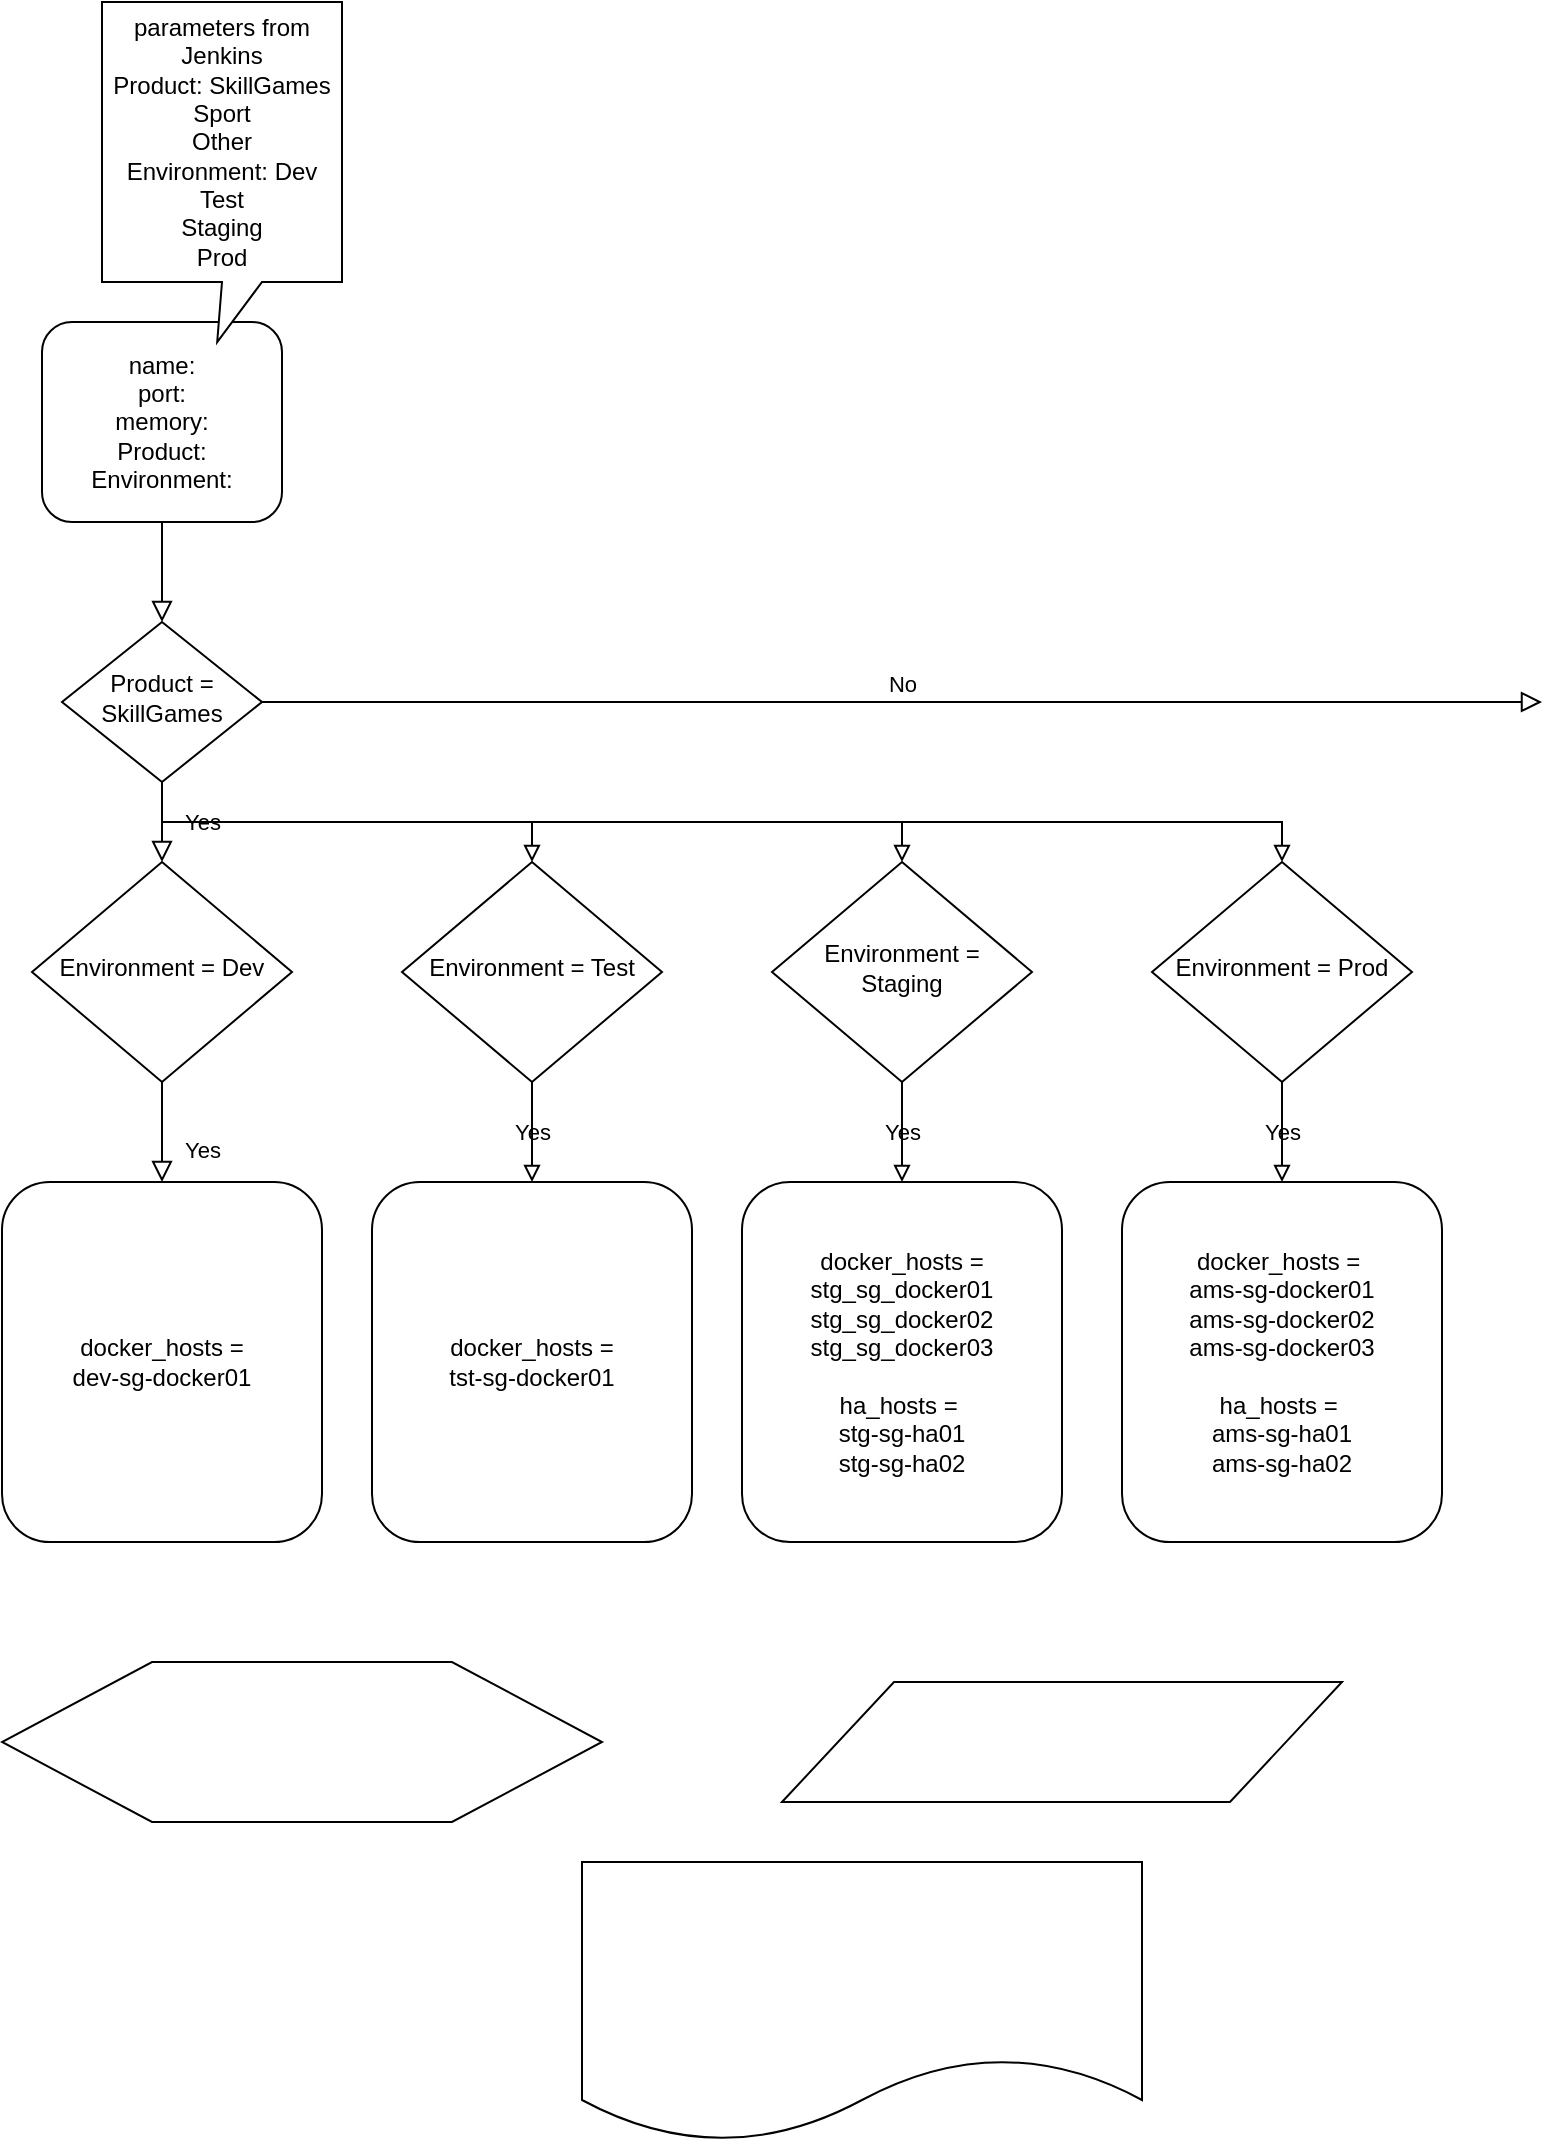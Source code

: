 <mxfile version="12.6.1" type="github"><diagram id="C5RBs43oDa-KdzZeNtuy" name="Page-1"><mxGraphModel dx="1422" dy="762" grid="1" gridSize="10" guides="1" tooltips="1" connect="1" arrows="1" fold="1" page="1" pageScale="1" pageWidth="827" pageHeight="1169" math="0" shadow="0"><root><mxCell id="WIyWlLk6GJQsqaUBKTNV-0"/><mxCell id="WIyWlLk6GJQsqaUBKTNV-1" parent="WIyWlLk6GJQsqaUBKTNV-0"/><mxCell id="WIyWlLk6GJQsqaUBKTNV-2" value="" style="rounded=0;html=1;jettySize=auto;orthogonalLoop=1;fontSize=11;endArrow=block;endFill=0;endSize=8;strokeWidth=1;shadow=0;labelBackgroundColor=none;edgeStyle=orthogonalEdgeStyle;" parent="WIyWlLk6GJQsqaUBKTNV-1" source="WIyWlLk6GJQsqaUBKTNV-3" target="WIyWlLk6GJQsqaUBKTNV-6" edge="1"><mxGeometry relative="1" as="geometry"/></mxCell><mxCell id="WIyWlLk6GJQsqaUBKTNV-3" value="name:&lt;br&gt;port:&lt;br&gt;memory:&lt;br&gt;Product:&lt;br&gt;Environment:" style="rounded=1;whiteSpace=wrap;html=1;fontSize=12;glass=0;strokeWidth=1;shadow=0;" parent="WIyWlLk6GJQsqaUBKTNV-1" vertex="1"><mxGeometry x="160" y="180" width="120" height="100" as="geometry"/></mxCell><mxCell id="WIyWlLk6GJQsqaUBKTNV-4" value="Yes" style="rounded=0;html=1;jettySize=auto;orthogonalLoop=1;fontSize=11;endArrow=block;endFill=0;endSize=8;strokeWidth=1;shadow=0;labelBackgroundColor=none;edgeStyle=orthogonalEdgeStyle;" parent="WIyWlLk6GJQsqaUBKTNV-1" source="WIyWlLk6GJQsqaUBKTNV-6" target="WIyWlLk6GJQsqaUBKTNV-10" edge="1"><mxGeometry y="20" relative="1" as="geometry"><mxPoint as="offset"/></mxGeometry></mxCell><mxCell id="WIyWlLk6GJQsqaUBKTNV-5" value="No" style="edgeStyle=orthogonalEdgeStyle;rounded=0;html=1;jettySize=auto;orthogonalLoop=1;fontSize=11;endArrow=block;endFill=0;endSize=8;strokeWidth=1;shadow=0;labelBackgroundColor=none;entryX=0;entryY=0.5;entryDx=0;entryDy=0;" parent="WIyWlLk6GJQsqaUBKTNV-1" source="WIyWlLk6GJQsqaUBKTNV-6" edge="1"><mxGeometry y="10" relative="1" as="geometry"><mxPoint as="offset"/><mxPoint x="910" y="370" as="targetPoint"/></mxGeometry></mxCell><mxCell id="WCOTxa4L9I9Bp67kMT5w-11" style="edgeStyle=orthogonalEdgeStyle;rounded=0;orthogonalLoop=1;jettySize=auto;html=1;exitX=0.5;exitY=1;exitDx=0;exitDy=0;entryX=0.5;entryY=0;entryDx=0;entryDy=0;labelBackgroundColor=none;endArrow=block;endFill=0;" edge="1" parent="WIyWlLk6GJQsqaUBKTNV-1" source="WIyWlLk6GJQsqaUBKTNV-6" target="WCOTxa4L9I9Bp67kMT5w-7"><mxGeometry relative="1" as="geometry"/></mxCell><mxCell id="WCOTxa4L9I9Bp67kMT5w-12" style="edgeStyle=orthogonalEdgeStyle;rounded=0;orthogonalLoop=1;jettySize=auto;html=1;exitX=0.5;exitY=1;exitDx=0;exitDy=0;entryX=0.5;entryY=0;entryDx=0;entryDy=0;labelBackgroundColor=none;endArrow=block;endFill=0;" edge="1" parent="WIyWlLk6GJQsqaUBKTNV-1" source="WIyWlLk6GJQsqaUBKTNV-6" target="WCOTxa4L9I9Bp67kMT5w-3"><mxGeometry relative="1" as="geometry"/></mxCell><mxCell id="WCOTxa4L9I9Bp67kMT5w-16" style="edgeStyle=orthogonalEdgeStyle;rounded=0;orthogonalLoop=1;jettySize=auto;html=1;exitX=0.5;exitY=1;exitDx=0;exitDy=0;entryX=0.5;entryY=0;entryDx=0;entryDy=0;labelBackgroundColor=none;endArrow=block;endFill=0;" edge="1" parent="WIyWlLk6GJQsqaUBKTNV-1" source="WIyWlLk6GJQsqaUBKTNV-6" target="WCOTxa4L9I9Bp67kMT5w-14"><mxGeometry relative="1" as="geometry"/></mxCell><mxCell id="WIyWlLk6GJQsqaUBKTNV-6" value="Product = SkillGames" style="rhombus;whiteSpace=wrap;html=1;shadow=0;fontFamily=Helvetica;fontSize=12;align=center;strokeWidth=1;spacing=6;spacingTop=-4;" parent="WIyWlLk6GJQsqaUBKTNV-1" vertex="1"><mxGeometry x="170" y="330" width="100" height="80" as="geometry"/></mxCell><mxCell id="WIyWlLk6GJQsqaUBKTNV-8" value="Yes" style="rounded=0;html=1;jettySize=auto;orthogonalLoop=1;fontSize=11;endArrow=block;endFill=0;endSize=8;strokeWidth=1;shadow=0;labelBackgroundColor=none;edgeStyle=orthogonalEdgeStyle;" parent="WIyWlLk6GJQsqaUBKTNV-1" source="WIyWlLk6GJQsqaUBKTNV-10" target="WIyWlLk6GJQsqaUBKTNV-11" edge="1"><mxGeometry x="0.333" y="20" relative="1" as="geometry"><mxPoint as="offset"/></mxGeometry></mxCell><mxCell id="WIyWlLk6GJQsqaUBKTNV-10" value="Environment = Dev" style="rhombus;whiteSpace=wrap;html=1;shadow=0;fontFamily=Helvetica;fontSize=12;align=center;strokeWidth=1;spacing=6;spacingTop=-4;" parent="WIyWlLk6GJQsqaUBKTNV-1" vertex="1"><mxGeometry x="155" y="450" width="130" height="110" as="geometry"/></mxCell><mxCell id="WIyWlLk6GJQsqaUBKTNV-11" value="docker_hosts = &lt;br&gt;dev-sg-docker01" style="rounded=1;whiteSpace=wrap;html=1;fontSize=12;glass=0;strokeWidth=1;shadow=0;" parent="WIyWlLk6GJQsqaUBKTNV-1" vertex="1"><mxGeometry x="140" y="610" width="160" height="180" as="geometry"/></mxCell><mxCell id="WCOTxa4L9I9Bp67kMT5w-0" value="parameters from Jenkins&lt;br&gt;Product: SkillGames&lt;br&gt;Sport&lt;br&gt;Other&lt;br&gt;Environment: Dev&lt;br&gt;Test&lt;br&gt;Staging&lt;br&gt;Prod" style="shape=callout;whiteSpace=wrap;html=1;perimeter=calloutPerimeter;position2=0.48;" vertex="1" parent="WIyWlLk6GJQsqaUBKTNV-1"><mxGeometry x="190" y="20" width="120" height="170" as="geometry"/></mxCell><mxCell id="WCOTxa4L9I9Bp67kMT5w-5" value="Yes" style="edgeStyle=orthogonalEdgeStyle;rounded=0;orthogonalLoop=1;jettySize=auto;html=1;entryX=0.5;entryY=0;entryDx=0;entryDy=0;labelBackgroundColor=none;endArrow=block;endFill=0;" edge="1" parent="WIyWlLk6GJQsqaUBKTNV-1" source="WCOTxa4L9I9Bp67kMT5w-3" target="WCOTxa4L9I9Bp67kMT5w-4"><mxGeometry relative="1" as="geometry"/></mxCell><mxCell id="WCOTxa4L9I9Bp67kMT5w-3" value="Environment = Test" style="rhombus;whiteSpace=wrap;html=1;shadow=0;fontFamily=Helvetica;fontSize=12;align=center;strokeWidth=1;spacing=6;spacingTop=-4;" vertex="1" parent="WIyWlLk6GJQsqaUBKTNV-1"><mxGeometry x="340" y="450" width="130" height="110" as="geometry"/></mxCell><mxCell id="WCOTxa4L9I9Bp67kMT5w-4" value="docker_hosts = &lt;br&gt;tst-sg-docker01" style="rounded=1;whiteSpace=wrap;html=1;fontSize=12;glass=0;strokeWidth=1;shadow=0;" vertex="1" parent="WIyWlLk6GJQsqaUBKTNV-1"><mxGeometry x="325" y="610" width="160" height="180" as="geometry"/></mxCell><mxCell id="WCOTxa4L9I9Bp67kMT5w-6" value="Yes" style="edgeStyle=orthogonalEdgeStyle;rounded=0;orthogonalLoop=1;jettySize=auto;html=1;entryX=0.5;entryY=0;entryDx=0;entryDy=0;labelBackgroundColor=none;endArrow=block;endFill=0;" edge="1" parent="WIyWlLk6GJQsqaUBKTNV-1" source="WCOTxa4L9I9Bp67kMT5w-7" target="WCOTxa4L9I9Bp67kMT5w-8"><mxGeometry relative="1" as="geometry"/></mxCell><mxCell id="WCOTxa4L9I9Bp67kMT5w-7" value="Environment = Staging" style="rhombus;whiteSpace=wrap;html=1;shadow=0;fontFamily=Helvetica;fontSize=12;align=center;strokeWidth=1;spacing=6;spacingTop=-4;" vertex="1" parent="WIyWlLk6GJQsqaUBKTNV-1"><mxGeometry x="525" y="450" width="130" height="110" as="geometry"/></mxCell><mxCell id="WCOTxa4L9I9Bp67kMT5w-8" value="docker_hosts = stg_sg_docker01&lt;br&gt;stg_sg_docker02&lt;br&gt;stg_sg_docker03&lt;br&gt;&lt;br&gt;ha_hosts =&amp;nbsp;&lt;br&gt;stg-sg-ha01&lt;br&gt;stg-sg-ha02" style="rounded=1;whiteSpace=wrap;html=1;fontSize=12;glass=0;strokeWidth=1;shadow=0;" vertex="1" parent="WIyWlLk6GJQsqaUBKTNV-1"><mxGeometry x="510" y="610" width="160" height="180" as="geometry"/></mxCell><mxCell id="WCOTxa4L9I9Bp67kMT5w-13" value="Yes" style="edgeStyle=orthogonalEdgeStyle;rounded=0;orthogonalLoop=1;jettySize=auto;html=1;entryX=0.5;entryY=0;entryDx=0;entryDy=0;labelBackgroundColor=none;endArrow=block;endFill=0;" edge="1" parent="WIyWlLk6GJQsqaUBKTNV-1" source="WCOTxa4L9I9Bp67kMT5w-14" target="WCOTxa4L9I9Bp67kMT5w-15"><mxGeometry relative="1" as="geometry"/></mxCell><mxCell id="WCOTxa4L9I9Bp67kMT5w-14" value="Environment = Prod" style="rhombus;whiteSpace=wrap;html=1;shadow=0;fontFamily=Helvetica;fontSize=12;align=center;strokeWidth=1;spacing=6;spacingTop=-4;" vertex="1" parent="WIyWlLk6GJQsqaUBKTNV-1"><mxGeometry x="715" y="450" width="130" height="110" as="geometry"/></mxCell><mxCell id="WCOTxa4L9I9Bp67kMT5w-15" value="&lt;div&gt;docker_hosts =&amp;nbsp;&lt;/div&gt;&lt;div&gt;ams-sg-docker01&lt;/div&gt;ams-&lt;span&gt;sg-docker02&lt;/span&gt;&lt;br&gt;ams&lt;span&gt;-sg-docker03&lt;/span&gt;&lt;br&gt;&lt;div&gt;&lt;br&gt;&lt;/div&gt;&lt;div&gt;ha_hosts =&amp;nbsp;&lt;/div&gt;ams&lt;span&gt;-sg-ha01&lt;/span&gt;&lt;br&gt;ams&lt;span&gt;-sg-ha02&lt;/span&gt;" style="rounded=1;whiteSpace=wrap;html=1;fontSize=12;glass=0;strokeWidth=1;shadow=0;" vertex="1" parent="WIyWlLk6GJQsqaUBKTNV-1"><mxGeometry x="700" y="610" width="160" height="180" as="geometry"/></mxCell><mxCell id="WCOTxa4L9I9Bp67kMT5w-52" value="" style="shape=hexagon;perimeter=hexagonPerimeter2;whiteSpace=wrap;html=1;" vertex="1" parent="WIyWlLk6GJQsqaUBKTNV-1"><mxGeometry x="140" y="850" width="300" height="80" as="geometry"/></mxCell><mxCell id="WCOTxa4L9I9Bp67kMT5w-53" value="" style="shape=parallelogram;perimeter=parallelogramPerimeter;whiteSpace=wrap;html=1;" vertex="1" parent="WIyWlLk6GJQsqaUBKTNV-1"><mxGeometry x="530" y="860" width="280" height="60" as="geometry"/></mxCell><mxCell id="WCOTxa4L9I9Bp67kMT5w-54" value="" style="shape=document;whiteSpace=wrap;html=1;boundedLbl=1;" vertex="1" parent="WIyWlLk6GJQsqaUBKTNV-1"><mxGeometry x="430" y="950" width="280" height="140" as="geometry"/></mxCell></root></mxGraphModel></diagram></mxfile>